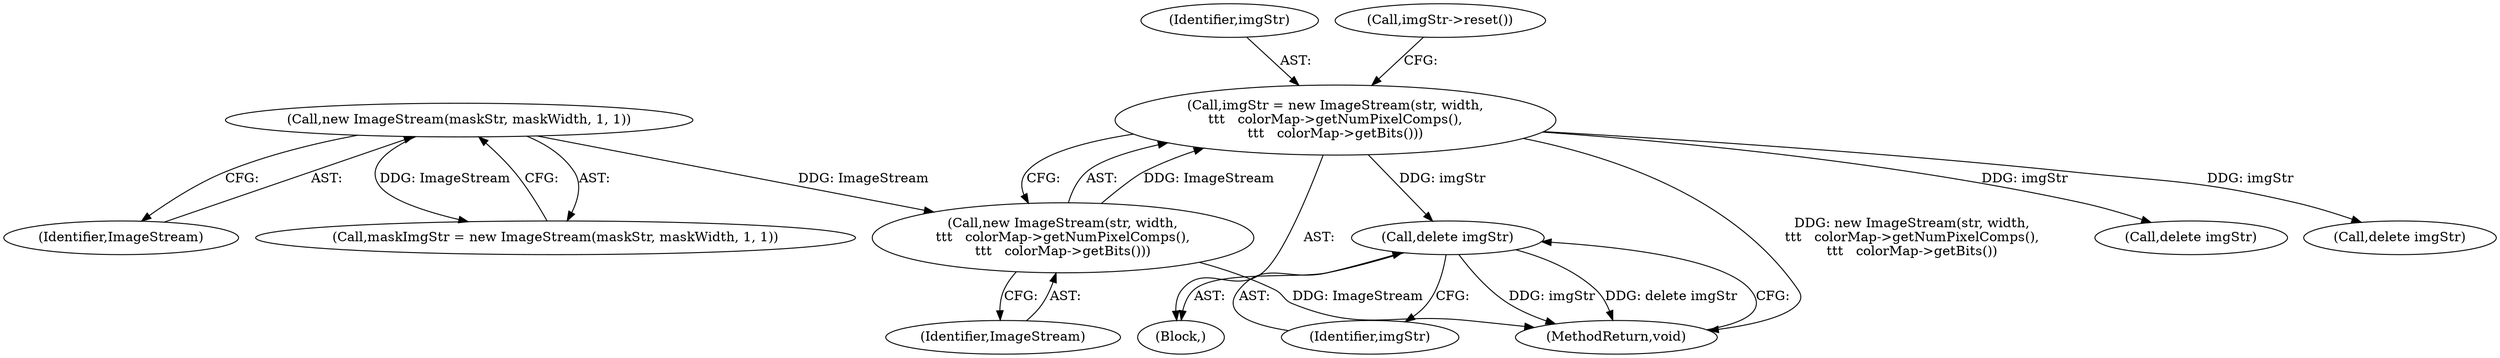 digraph "0_poppler_7b2d314a61fd0e12f47c62996cb49ec0d1ba747a_2@API" {
"1000364" [label="(Call,delete imgStr)"];
"1000228" [label="(Call,imgStr = new ImageStream(str, width,\n\t\t\t   colorMap->getNumPixelComps(),\n\t\t\t   colorMap->getBits()))"];
"1000230" [label="(Call,new ImageStream(str, width,\n\t\t\t   colorMap->getNumPixelComps(),\n\t\t\t   colorMap->getBits()))"];
"1000120" [label="(Call,new ImageStream(maskStr, maskWidth, 1, 1))"];
"1000230" [label="(Call,new ImageStream(str, width,\n\t\t\t   colorMap->getNumPixelComps(),\n\t\t\t   colorMap->getBits()))"];
"1000365" [label="(Identifier,imgStr)"];
"1000229" [label="(Identifier,imgStr)"];
"1000118" [label="(Call,maskImgStr = new ImageStream(maskStr, maskWidth, 1, 1))"];
"1000231" [label="(Identifier,ImageStream)"];
"1000305" [label="(Call,delete imgStr)"];
"1000120" [label="(Call,new ImageStream(maskStr, maskWidth, 1, 1))"];
"1000289" [label="(Call,delete imgStr)"];
"1000228" [label="(Call,imgStr = new ImageStream(str, width,\n\t\t\t   colorMap->getNumPixelComps(),\n\t\t\t   colorMap->getBits()))"];
"1000121" [label="(Identifier,ImageStream)"];
"1000232" [label="(Call,imgStr->reset())"];
"1000116" [label="(Block,)"];
"1000366" [label="(MethodReturn,void)"];
"1000364" [label="(Call,delete imgStr)"];
"1000364" -> "1000116"  [label="AST: "];
"1000364" -> "1000365"  [label="CFG: "];
"1000365" -> "1000364"  [label="AST: "];
"1000366" -> "1000364"  [label="CFG: "];
"1000364" -> "1000366"  [label="DDG: imgStr"];
"1000364" -> "1000366"  [label="DDG: delete imgStr"];
"1000228" -> "1000364"  [label="DDG: imgStr"];
"1000228" -> "1000116"  [label="AST: "];
"1000228" -> "1000230"  [label="CFG: "];
"1000229" -> "1000228"  [label="AST: "];
"1000230" -> "1000228"  [label="AST: "];
"1000232" -> "1000228"  [label="CFG: "];
"1000228" -> "1000366"  [label="DDG: new ImageStream(str, width,\n\t\t\t   colorMap->getNumPixelComps(),\n\t\t\t   colorMap->getBits())"];
"1000230" -> "1000228"  [label="DDG: ImageStream"];
"1000228" -> "1000289"  [label="DDG: imgStr"];
"1000228" -> "1000305"  [label="DDG: imgStr"];
"1000230" -> "1000231"  [label="CFG: "];
"1000231" -> "1000230"  [label="AST: "];
"1000230" -> "1000366"  [label="DDG: ImageStream"];
"1000120" -> "1000230"  [label="DDG: ImageStream"];
"1000120" -> "1000118"  [label="AST: "];
"1000120" -> "1000121"  [label="CFG: "];
"1000121" -> "1000120"  [label="AST: "];
"1000118" -> "1000120"  [label="CFG: "];
"1000120" -> "1000118"  [label="DDG: ImageStream"];
}
